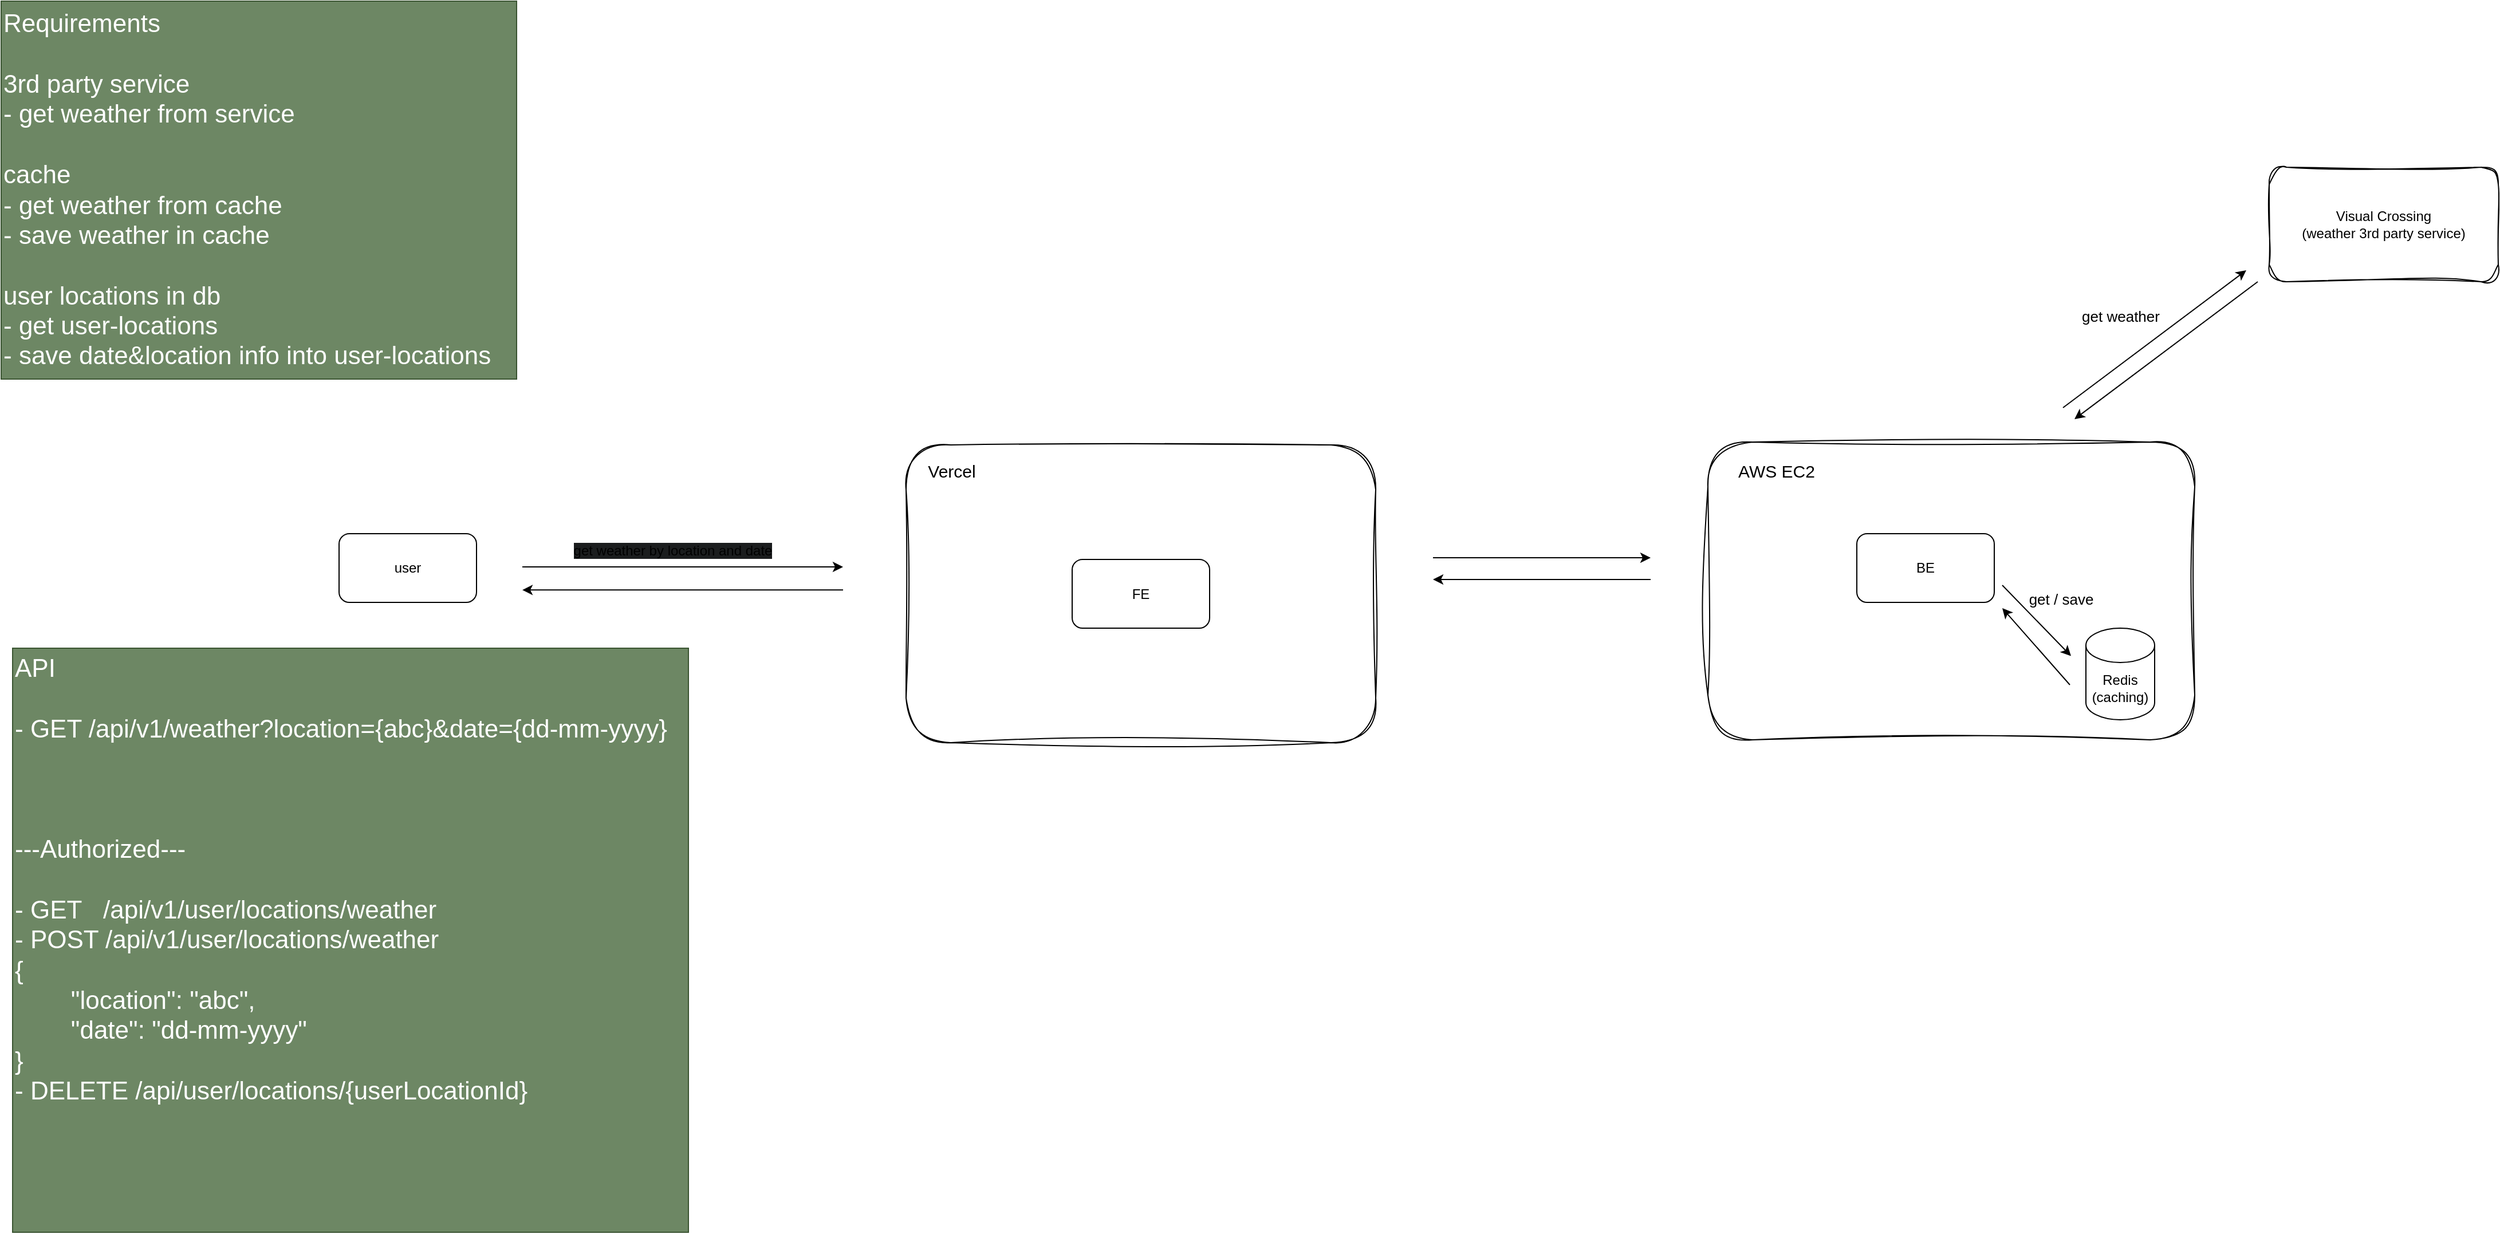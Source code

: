 <mxfile version="28.0.6">
  <diagram name="Page-1" id="wr5n62SfcBb_zeIZeXBu">
    <mxGraphModel dx="3699" dy="928" grid="1" gridSize="10" guides="1" tooltips="1" connect="1" arrows="1" fold="1" page="1" pageScale="1" pageWidth="850" pageHeight="1100" math="0" shadow="0">
      <root>
        <mxCell id="0" />
        <mxCell id="1" parent="0" />
        <mxCell id="UuMmMrrrckiDj9_PNnIG-8" value="" style="rounded=1;whiteSpace=wrap;html=1;glass=0;fillColor=none;sketch=1;curveFitting=1;jiggle=2;" parent="1" vertex="1">
          <mxGeometry x="-70" y="402.5" width="410" height="260" as="geometry" />
        </mxCell>
        <mxCell id="UuMmMrrrckiDj9_PNnIG-6" value="" style="rounded=1;whiteSpace=wrap;html=1;glass=0;fillColor=none;sketch=1;curveFitting=1;jiggle=2;" parent="1" vertex="1">
          <mxGeometry x="630" y="400" width="425" height="260" as="geometry" />
        </mxCell>
        <mxCell id="UuMmMrrrckiDj9_PNnIG-2" value="user" style="rounded=1;whiteSpace=wrap;html=1;" parent="1" vertex="1">
          <mxGeometry x="-565" y="480" width="120" height="60" as="geometry" />
        </mxCell>
        <mxCell id="UuMmMrrrckiDj9_PNnIG-3" value="BE" style="rounded=1;whiteSpace=wrap;html=1;" parent="1" vertex="1">
          <mxGeometry x="760" y="480" width="120" height="60" as="geometry" />
        </mxCell>
        <mxCell id="UuMmMrrrckiDj9_PNnIG-4" value="FE" style="rounded=1;whiteSpace=wrap;html=1;" parent="1" vertex="1">
          <mxGeometry x="75" y="502.5" width="120" height="60" as="geometry" />
        </mxCell>
        <mxCell id="UuMmMrrrckiDj9_PNnIG-7" value="AWS EC2" style="text;html=1;align=center;verticalAlign=middle;whiteSpace=wrap;rounded=0;fontSize=15;" parent="1" vertex="1">
          <mxGeometry x="650" y="410" width="80" height="30" as="geometry" />
        </mxCell>
        <mxCell id="UuMmMrrrckiDj9_PNnIG-9" value="&lt;span style=&quot;background-color: transparent; color: light-dark(rgb(0, 0, 0), rgb(255, 255, 255));&quot;&gt;Vercel&lt;/span&gt;" style="text;html=1;align=center;verticalAlign=middle;whiteSpace=wrap;rounded=0;fontSize=15;" parent="1" vertex="1">
          <mxGeometry x="-70" y="410" width="80" height="30" as="geometry" />
        </mxCell>
        <mxCell id="UuMmMrrrckiDj9_PNnIG-11" value="" style="endArrow=classic;html=1;rounded=0;" parent="1" edge="1">
          <mxGeometry width="50" height="50" relative="1" as="geometry">
            <mxPoint x="-405" y="509" as="sourcePoint" />
            <mxPoint x="-125" y="509" as="targetPoint" />
          </mxGeometry>
        </mxCell>
        <mxCell id="tXqJvwdXQlFcjGPXLm3d-10" value="&lt;span style=&quot;font-size: 12px; background-color: rgb(27, 29, 30);&quot;&gt;get weather by location and date&lt;/span&gt;" style="edgeLabel;html=1;align=center;verticalAlign=middle;resizable=0;points=[];" parent="UuMmMrrrckiDj9_PNnIG-11" vertex="1" connectable="0">
          <mxGeometry x="-0.176" y="-2" relative="1" as="geometry">
            <mxPoint x="15" y="-16" as="offset" />
          </mxGeometry>
        </mxCell>
        <mxCell id="UuMmMrrrckiDj9_PNnIG-13" value="&lt;font style=&quot;font-size: 22px;&quot;&gt;Requirements&lt;br&gt;&lt;br&gt;3rd party service&lt;br&gt;- get weather from service&lt;/font&gt;&lt;div&gt;&lt;div&gt;&lt;span style=&quot;font-size: 22px;&quot;&gt;&lt;br&gt;&lt;/span&gt;&lt;/div&gt;&lt;div&gt;&lt;span style=&quot;font-size: 22px;&quot;&gt;cache&lt;br&gt;&lt;/span&gt;&lt;div&gt;&lt;span style=&quot;font-size: 22px;&quot;&gt;- get weather from cache&lt;br&gt;&lt;/span&gt;&lt;div&gt;&lt;div&gt;&lt;div&gt;&lt;font style=&quot;font-size: 22px;&quot;&gt;- save weather in cache&lt;/font&gt;&lt;/div&gt;&lt;div&gt;&lt;font style=&quot;font-size: 22px;&quot;&gt;&lt;br&gt;&lt;/font&gt;&lt;/div&gt;&lt;div&gt;&lt;font style=&quot;font-size: 22px;&quot;&gt;user locations in db&lt;/font&gt;&lt;/div&gt;&lt;div&gt;&lt;font style=&quot;font-size: 22px;&quot;&gt;- get user-locations&lt;/font&gt;&lt;/div&gt;&lt;div&gt;&lt;font style=&quot;font-size: 22px;&quot;&gt;- save date&amp;amp;location info into user-locations&lt;/font&gt;&lt;/div&gt;&lt;/div&gt;&lt;/div&gt;&lt;/div&gt;&lt;/div&gt;&lt;/div&gt;" style="text;html=1;align=left;verticalAlign=middle;resizable=0;points=[];autosize=1;strokeColor=#3A5431;fillColor=#6d8764;fontColor=#ffffff;" parent="1" vertex="1">
          <mxGeometry x="-860" y="15" width="450" height="330" as="geometry" />
        </mxCell>
        <mxCell id="UuMmMrrrckiDj9_PNnIG-14" value="Visual Crossing&lt;br&gt;(weather 3rd party service)" style="rounded=1;whiteSpace=wrap;html=1;sketch=1;curveFitting=1;jiggle=2;strokeColor=default;" parent="1" vertex="1">
          <mxGeometry x="1120" y="160" width="200" height="100" as="geometry" />
        </mxCell>
        <mxCell id="UuMmMrrrckiDj9_PNnIG-15" value="" style="endArrow=classic;html=1;rounded=0;" parent="1" edge="1">
          <mxGeometry width="50" height="50" relative="1" as="geometry">
            <mxPoint x="940" y="370" as="sourcePoint" />
            <mxPoint x="1100" y="250" as="targetPoint" />
          </mxGeometry>
        </mxCell>
        <mxCell id="tXqJvwdXQlFcjGPXLm3d-6" value="get weather" style="edgeLabel;html=1;align=center;verticalAlign=middle;resizable=0;points=[];labelBorderColor=none;fontSize=13;horizontal=1;fontStyle=0;textShadow=0;" parent="UuMmMrrrckiDj9_PNnIG-15" vertex="1" connectable="0">
          <mxGeometry x="-0.008" y="1" relative="1" as="geometry">
            <mxPoint x="-29" y="-20" as="offset" />
          </mxGeometry>
        </mxCell>
        <mxCell id="UuMmMrrrckiDj9_PNnIG-16" value="" style="endArrow=classic;html=1;rounded=0;" parent="1" edge="1">
          <mxGeometry width="50" height="50" relative="1" as="geometry">
            <mxPoint x="390" y="501" as="sourcePoint" />
            <mxPoint x="580" y="501" as="targetPoint" />
          </mxGeometry>
        </mxCell>
        <mxCell id="UuMmMrrrckiDj9_PNnIG-18" value="Redis&lt;div&gt;(caching)&lt;/div&gt;" style="shape=cylinder3;whiteSpace=wrap;html=1;boundedLbl=1;backgroundOutline=1;size=15;" parent="1" vertex="1">
          <mxGeometry x="960" y="562.5" width="60" height="80" as="geometry" />
        </mxCell>
        <mxCell id="tXqJvwdXQlFcjGPXLm3d-1" value="" style="endArrow=classic;html=1;rounded=0;exitX=1;exitY=1;exitDx=0;exitDy=0;" parent="1" edge="1">
          <mxGeometry width="50" height="50" relative="1" as="geometry">
            <mxPoint x="887" y="525.0" as="sourcePoint" />
            <mxPoint x="947" y="586.79" as="targetPoint" />
          </mxGeometry>
        </mxCell>
        <mxCell id="tXqJvwdXQlFcjGPXLm3d-3" value="&lt;font style=&quot;font-size: 13px;&quot;&gt;get / save&lt;/font&gt;" style="edgeLabel;html=1;align=center;verticalAlign=middle;resizable=0;points=[];labelBackgroundColor=default;labelBorderColor=none;" parent="tXqJvwdXQlFcjGPXLm3d-1" vertex="1" connectable="0">
          <mxGeometry x="-0.146" y="-6" relative="1" as="geometry">
            <mxPoint x="29" y="-19" as="offset" />
          </mxGeometry>
        </mxCell>
        <mxCell id="tXqJvwdXQlFcjGPXLm3d-2" value="" style="endArrow=classic;html=1;rounded=0;entryX=0.75;entryY=1;entryDx=0;entryDy=0;" parent="1" edge="1">
          <mxGeometry width="50" height="50" relative="1" as="geometry">
            <mxPoint x="946" y="612" as="sourcePoint" />
            <mxPoint x="887" y="545.0" as="targetPoint" />
          </mxGeometry>
        </mxCell>
        <mxCell id="tXqJvwdXQlFcjGPXLm3d-5" value="" style="endArrow=classic;html=1;rounded=0;" parent="1" edge="1">
          <mxGeometry width="50" height="50" relative="1" as="geometry">
            <mxPoint x="1110" y="260" as="sourcePoint" />
            <mxPoint x="950" y="380" as="targetPoint" />
          </mxGeometry>
        </mxCell>
        <mxCell id="tXqJvwdXQlFcjGPXLm3d-8" value="" style="endArrow=classic;html=1;rounded=0;" parent="1" edge="1">
          <mxGeometry width="50" height="50" relative="1" as="geometry">
            <mxPoint x="-125" y="529.17" as="sourcePoint" />
            <mxPoint x="-405" y="529.17" as="targetPoint" />
          </mxGeometry>
        </mxCell>
        <mxCell id="tXqJvwdXQlFcjGPXLm3d-9" value="" style="endArrow=classic;html=1;rounded=0;" parent="1" edge="1">
          <mxGeometry width="50" height="50" relative="1" as="geometry">
            <mxPoint x="580" y="520" as="sourcePoint" />
            <mxPoint x="390" y="520" as="targetPoint" />
          </mxGeometry>
        </mxCell>
        <mxCell id="VcgHcaniE1_zRYvjyjtv-1" value="&lt;font style=&quot;font-size: 22px;&quot;&gt;API&lt;br&gt;&lt;br&gt;&lt;/font&gt;&lt;div&gt;&lt;span style=&quot;font-size: 22px;&quot;&gt;- GET /api/v1/weather?location={abc}&amp;amp;date={dd-mm-yyyy}&lt;/span&gt;&lt;/div&gt;&lt;div&gt;&lt;span style=&quot;font-size: 22px;&quot;&gt;&lt;br&gt;&lt;/span&gt;&lt;/div&gt;&lt;div&gt;&lt;span style=&quot;font-size: 22px;&quot;&gt;&lt;br&gt;&lt;/span&gt;&lt;/div&gt;&lt;div&gt;&lt;span style=&quot;font-size: 22px;&quot;&gt;&lt;br&gt;&lt;/span&gt;&lt;/div&gt;&lt;div&gt;&lt;span style=&quot;font-size: 22px;&quot;&gt;---Authorized---&lt;/span&gt;&lt;/div&gt;&lt;div&gt;&lt;span style=&quot;font-size: 22px;&quot;&gt;&lt;br&gt;&lt;/span&gt;&lt;div&gt;&lt;div&gt;&lt;span style=&quot;font-size: 22px; background-color: transparent; color: light-dark(rgb(255, 255, 255), rgb(18, 18, 18));&quot;&gt;-&lt;/span&gt;&lt;span style=&quot;font-size: 22px; background-color: transparent; color: light-dark(rgb(255, 255, 255), rgb(18, 18, 18));&quot;&gt;&amp;nbsp;&lt;/span&gt;&lt;span style=&quot;font-size: 22px; background-color: transparent; color: light-dark(rgb(255, 255, 255), rgb(18, 18, 18));&quot;&gt;GET&amp;nbsp; &amp;nbsp;&lt;/span&gt;&lt;span style=&quot;font-size: 22px; background-color: transparent; color: light-dark(rgb(255, 255, 255), rgb(18, 18, 18));&quot;&gt;/api/v1/user/locations/weather&lt;/span&gt;&lt;/div&gt;&lt;div&gt;&lt;font style=&quot;font-size: 22px;&quot;&gt;- POST /api/v1/user/locations/weather&lt;/font&gt;&lt;/div&gt;&lt;div&gt;&lt;span style=&quot;font-size: 22px;&quot;&gt;{&lt;/span&gt;&lt;/div&gt;&lt;div&gt;&lt;span style=&quot;font-size: 22px;&quot;&gt;&lt;span style=&quot;white-space: pre;&quot;&gt;&#x9;&lt;/span&gt;&quot;location&quot;: &quot;abc&quot;,&lt;br&gt;&lt;/span&gt;&lt;/div&gt;&lt;div&gt;&lt;span style=&quot;font-size: 22px;&quot;&gt;&lt;span style=&quot;white-space: pre;&quot;&gt;&#x9;&lt;/span&gt;&quot;date&quot;: &quot;dd-mm-yyyy&quot;&lt;br&gt;&lt;/span&gt;&lt;/div&gt;&lt;div&gt;&lt;span style=&quot;font-size: 22px;&quot;&gt;}&lt;/span&gt;&lt;/div&gt;&lt;/div&gt;&lt;/div&gt;&lt;div&gt;&lt;span style=&quot;font-size: 22px;&quot;&gt;- DELETE /api/user/locations/{userLocationId}&lt;/span&gt;&lt;/div&gt;&lt;div&gt;&lt;span style=&quot;font-size: 22px;&quot;&gt;&lt;br&gt;&lt;/span&gt;&lt;/div&gt;&lt;div&gt;&lt;span style=&quot;font-size: 22px;&quot;&gt;&lt;br&gt;&lt;/span&gt;&lt;/div&gt;&lt;div&gt;&lt;span style=&quot;font-size: 22px;&quot;&gt;&lt;br&gt;&lt;/span&gt;&lt;/div&gt;&lt;div&gt;&lt;span style=&quot;font-size: 22px;&quot;&gt;&lt;br&gt;&lt;/span&gt;&lt;/div&gt;" style="text;html=1;align=left;verticalAlign=middle;resizable=0;points=[];autosize=1;strokeColor=#3A5431;fillColor=#6d8764;fontColor=#ffffff;" parent="1" vertex="1">
          <mxGeometry x="-850" y="580" width="590" height="510" as="geometry" />
        </mxCell>
      </root>
    </mxGraphModel>
  </diagram>
</mxfile>
